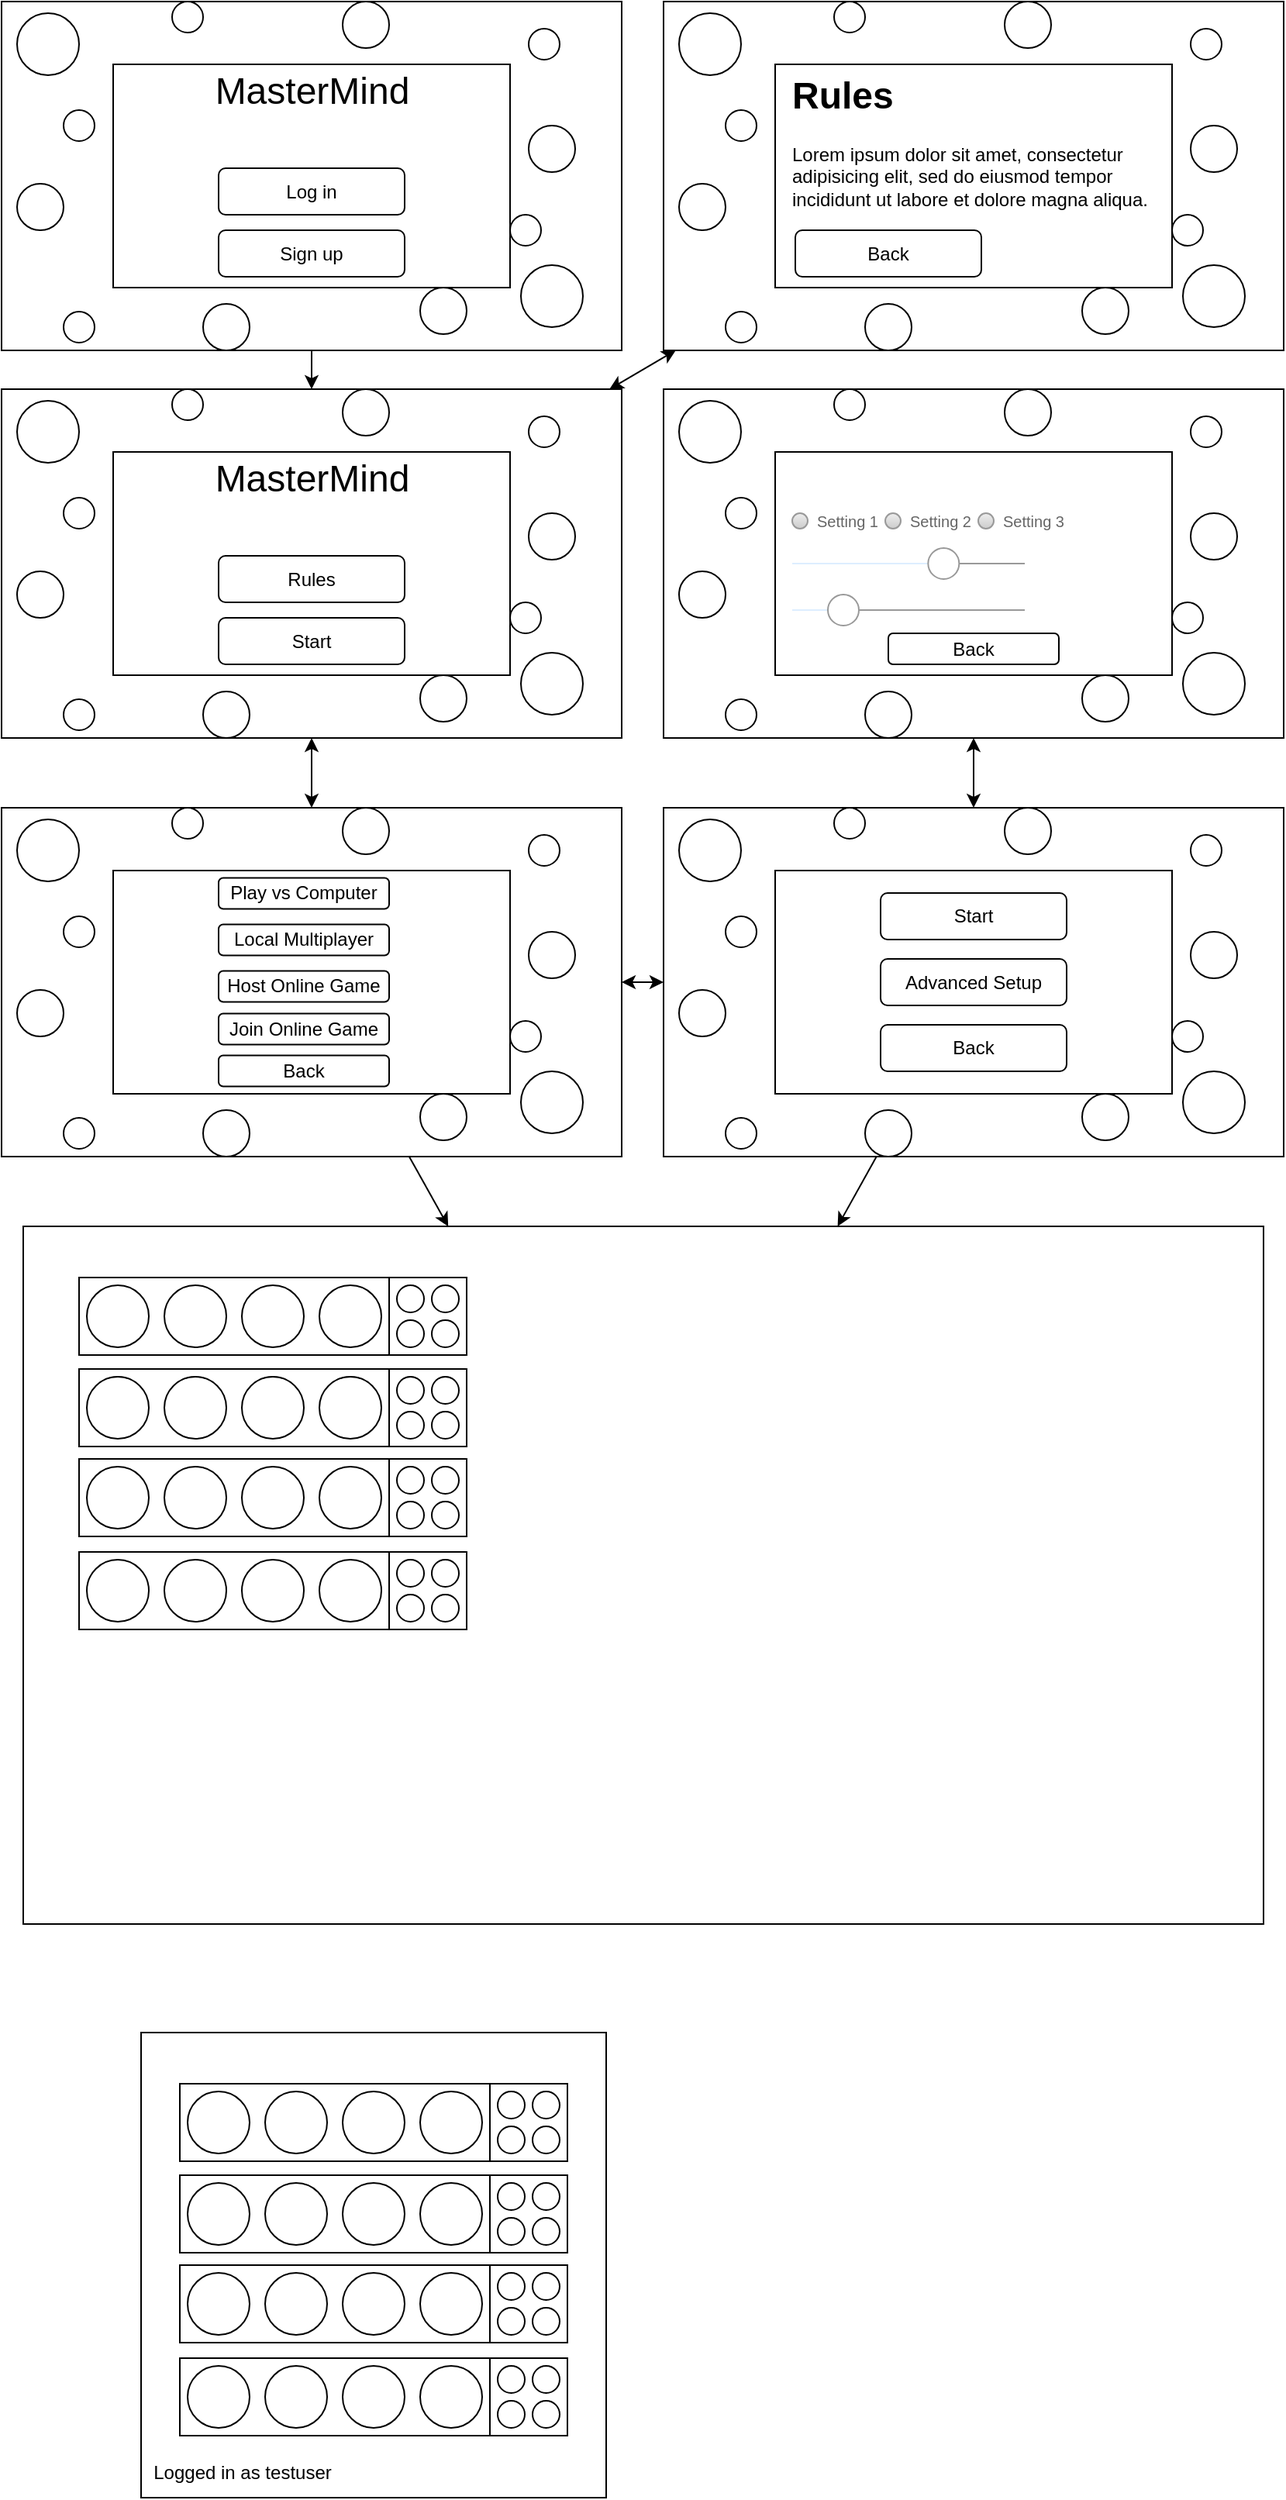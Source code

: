<mxfile version="20.4.0" type="github">
  <diagram id="fPMPyYshQ41mcHCS2NZN" name="Page-1">
    <mxGraphModel dx="1887" dy="1122" grid="1" gridSize="10" guides="1" tooltips="1" connect="1" arrows="1" fold="1" page="1" pageScale="1" pageWidth="827" pageHeight="1169" math="0" shadow="0">
      <root>
        <mxCell id="0" />
        <mxCell id="1" parent="0" />
        <mxCell id="gwZ9yu9MSjtOXnEEBH9e-1" value="" style="whiteSpace=wrap;html=1;aspect=fixed;" parent="1" vertex="1">
          <mxGeometry x="90" y="1310" width="300" height="300" as="geometry" />
        </mxCell>
        <mxCell id="gwZ9yu9MSjtOXnEEBH9e-3" value="&lt;font style=&quot;font-size: 12px;&quot;&gt;Logged in as testuser&lt;/font&gt;" style="text;html=1;align=center;verticalAlign=middle;resizable=0;points=[];autosize=1;strokeColor=none;fillColor=none;fontSize=24;" parent="1" vertex="1">
          <mxGeometry x="90" y="1570" width="130" height="40" as="geometry" />
        </mxCell>
        <mxCell id="gwZ9yu9MSjtOXnEEBH9e-23" value="" style="group" parent="1" vertex="1" connectable="0">
          <mxGeometry x="115" y="1520" width="250" height="50" as="geometry" />
        </mxCell>
        <mxCell id="gwZ9yu9MSjtOXnEEBH9e-21" value="" style="group" parent="gwZ9yu9MSjtOXnEEBH9e-23" vertex="1" connectable="0">
          <mxGeometry x="200" width="50" height="50" as="geometry" />
        </mxCell>
        <mxCell id="gwZ9yu9MSjtOXnEEBH9e-7" value="" style="rounded=0;whiteSpace=wrap;html=1;" parent="gwZ9yu9MSjtOXnEEBH9e-21" vertex="1">
          <mxGeometry width="50" height="50" as="geometry" />
        </mxCell>
        <mxCell id="gwZ9yu9MSjtOXnEEBH9e-16" value="" style="ellipse;whiteSpace=wrap;html=1;aspect=fixed;" parent="gwZ9yu9MSjtOXnEEBH9e-21" vertex="1">
          <mxGeometry x="5" y="5" width="17.5" height="17.5" as="geometry" />
        </mxCell>
        <mxCell id="gwZ9yu9MSjtOXnEEBH9e-18" value="" style="ellipse;whiteSpace=wrap;html=1;aspect=fixed;" parent="gwZ9yu9MSjtOXnEEBH9e-21" vertex="1">
          <mxGeometry x="27.5" y="5" width="17.5" height="17.5" as="geometry" />
        </mxCell>
        <mxCell id="gwZ9yu9MSjtOXnEEBH9e-19" value="" style="ellipse;whiteSpace=wrap;html=1;aspect=fixed;" parent="gwZ9yu9MSjtOXnEEBH9e-21" vertex="1">
          <mxGeometry x="5" y="27.5" width="17.5" height="17.5" as="geometry" />
        </mxCell>
        <mxCell id="gwZ9yu9MSjtOXnEEBH9e-20" value="" style="ellipse;whiteSpace=wrap;html=1;aspect=fixed;" parent="gwZ9yu9MSjtOXnEEBH9e-21" vertex="1">
          <mxGeometry x="27.5" y="27.5" width="17.5" height="17.5" as="geometry" />
        </mxCell>
        <mxCell id="gwZ9yu9MSjtOXnEEBH9e-22" value="" style="group" parent="gwZ9yu9MSjtOXnEEBH9e-23" vertex="1" connectable="0">
          <mxGeometry width="250" height="50" as="geometry" />
        </mxCell>
        <mxCell id="gwZ9yu9MSjtOXnEEBH9e-6" value="" style="rounded=0;whiteSpace=wrap;html=1;" parent="gwZ9yu9MSjtOXnEEBH9e-22" vertex="1">
          <mxGeometry width="200" height="50" as="geometry" />
        </mxCell>
        <mxCell id="gwZ9yu9MSjtOXnEEBH9e-11" value="" style="ellipse;whiteSpace=wrap;html=1;aspect=fixed;" parent="gwZ9yu9MSjtOXnEEBH9e-22" vertex="1">
          <mxGeometry x="5" y="5" width="40" height="40" as="geometry" />
        </mxCell>
        <mxCell id="gwZ9yu9MSjtOXnEEBH9e-12" value="" style="ellipse;whiteSpace=wrap;html=1;aspect=fixed;" parent="gwZ9yu9MSjtOXnEEBH9e-22" vertex="1">
          <mxGeometry x="55" y="5" width="40" height="40" as="geometry" />
        </mxCell>
        <mxCell id="gwZ9yu9MSjtOXnEEBH9e-13" value="" style="ellipse;whiteSpace=wrap;html=1;aspect=fixed;" parent="gwZ9yu9MSjtOXnEEBH9e-22" vertex="1">
          <mxGeometry x="105" y="5" width="40" height="40" as="geometry" />
        </mxCell>
        <mxCell id="gwZ9yu9MSjtOXnEEBH9e-14" value="" style="ellipse;whiteSpace=wrap;html=1;aspect=fixed;" parent="gwZ9yu9MSjtOXnEEBH9e-22" vertex="1">
          <mxGeometry x="155" y="5" width="40" height="40" as="geometry" />
        </mxCell>
        <mxCell id="gwZ9yu9MSjtOXnEEBH9e-24" value="" style="group" parent="gwZ9yu9MSjtOXnEEBH9e-22" vertex="1" connectable="0">
          <mxGeometry y="-60" width="250" height="50" as="geometry" />
        </mxCell>
        <mxCell id="gwZ9yu9MSjtOXnEEBH9e-25" value="" style="group" parent="gwZ9yu9MSjtOXnEEBH9e-24" vertex="1" connectable="0">
          <mxGeometry x="200" width="50" height="50" as="geometry" />
        </mxCell>
        <mxCell id="gwZ9yu9MSjtOXnEEBH9e-26" value="" style="rounded=0;whiteSpace=wrap;html=1;" parent="gwZ9yu9MSjtOXnEEBH9e-25" vertex="1">
          <mxGeometry width="50" height="50" as="geometry" />
        </mxCell>
        <mxCell id="gwZ9yu9MSjtOXnEEBH9e-27" value="" style="ellipse;whiteSpace=wrap;html=1;aspect=fixed;" parent="gwZ9yu9MSjtOXnEEBH9e-25" vertex="1">
          <mxGeometry x="5" y="5" width="17.5" height="17.5" as="geometry" />
        </mxCell>
        <mxCell id="gwZ9yu9MSjtOXnEEBH9e-28" value="" style="ellipse;whiteSpace=wrap;html=1;aspect=fixed;" parent="gwZ9yu9MSjtOXnEEBH9e-25" vertex="1">
          <mxGeometry x="27.5" y="5" width="17.5" height="17.5" as="geometry" />
        </mxCell>
        <mxCell id="gwZ9yu9MSjtOXnEEBH9e-29" value="" style="ellipse;whiteSpace=wrap;html=1;aspect=fixed;" parent="gwZ9yu9MSjtOXnEEBH9e-25" vertex="1">
          <mxGeometry x="5" y="27.5" width="17.5" height="17.5" as="geometry" />
        </mxCell>
        <mxCell id="gwZ9yu9MSjtOXnEEBH9e-30" value="" style="ellipse;whiteSpace=wrap;html=1;aspect=fixed;" parent="gwZ9yu9MSjtOXnEEBH9e-25" vertex="1">
          <mxGeometry x="27.5" y="27.5" width="17.5" height="17.5" as="geometry" />
        </mxCell>
        <mxCell id="gwZ9yu9MSjtOXnEEBH9e-31" value="" style="group" parent="gwZ9yu9MSjtOXnEEBH9e-24" vertex="1" connectable="0">
          <mxGeometry width="250" height="50" as="geometry" />
        </mxCell>
        <mxCell id="gwZ9yu9MSjtOXnEEBH9e-32" value="" style="rounded=0;whiteSpace=wrap;html=1;" parent="gwZ9yu9MSjtOXnEEBH9e-31" vertex="1">
          <mxGeometry width="200" height="50" as="geometry" />
        </mxCell>
        <mxCell id="gwZ9yu9MSjtOXnEEBH9e-33" value="" style="ellipse;whiteSpace=wrap;html=1;aspect=fixed;" parent="gwZ9yu9MSjtOXnEEBH9e-31" vertex="1">
          <mxGeometry x="5" y="5" width="40" height="40" as="geometry" />
        </mxCell>
        <mxCell id="gwZ9yu9MSjtOXnEEBH9e-34" value="" style="ellipse;whiteSpace=wrap;html=1;aspect=fixed;" parent="gwZ9yu9MSjtOXnEEBH9e-31" vertex="1">
          <mxGeometry x="55" y="5" width="40" height="40" as="geometry" />
        </mxCell>
        <mxCell id="gwZ9yu9MSjtOXnEEBH9e-35" value="" style="ellipse;whiteSpace=wrap;html=1;aspect=fixed;" parent="gwZ9yu9MSjtOXnEEBH9e-31" vertex="1">
          <mxGeometry x="105" y="5" width="40" height="40" as="geometry" />
        </mxCell>
        <mxCell id="gwZ9yu9MSjtOXnEEBH9e-36" value="" style="ellipse;whiteSpace=wrap;html=1;aspect=fixed;" parent="gwZ9yu9MSjtOXnEEBH9e-31" vertex="1">
          <mxGeometry x="155" y="5" width="40" height="40" as="geometry" />
        </mxCell>
        <mxCell id="gwZ9yu9MSjtOXnEEBH9e-37" value="" style="group" parent="gwZ9yu9MSjtOXnEEBH9e-31" vertex="1" connectable="0">
          <mxGeometry y="-58" width="250" height="50" as="geometry" />
        </mxCell>
        <mxCell id="gwZ9yu9MSjtOXnEEBH9e-38" value="" style="group" parent="gwZ9yu9MSjtOXnEEBH9e-37" vertex="1" connectable="0">
          <mxGeometry x="200" width="50" height="50" as="geometry" />
        </mxCell>
        <mxCell id="gwZ9yu9MSjtOXnEEBH9e-39" value="" style="rounded=0;whiteSpace=wrap;html=1;" parent="gwZ9yu9MSjtOXnEEBH9e-38" vertex="1">
          <mxGeometry width="50" height="50" as="geometry" />
        </mxCell>
        <mxCell id="gwZ9yu9MSjtOXnEEBH9e-40" value="" style="ellipse;whiteSpace=wrap;html=1;aspect=fixed;" parent="gwZ9yu9MSjtOXnEEBH9e-38" vertex="1">
          <mxGeometry x="5" y="5" width="17.5" height="17.5" as="geometry" />
        </mxCell>
        <mxCell id="gwZ9yu9MSjtOXnEEBH9e-41" value="" style="ellipse;whiteSpace=wrap;html=1;aspect=fixed;" parent="gwZ9yu9MSjtOXnEEBH9e-38" vertex="1">
          <mxGeometry x="27.5" y="5" width="17.5" height="17.5" as="geometry" />
        </mxCell>
        <mxCell id="gwZ9yu9MSjtOXnEEBH9e-42" value="" style="ellipse;whiteSpace=wrap;html=1;aspect=fixed;" parent="gwZ9yu9MSjtOXnEEBH9e-38" vertex="1">
          <mxGeometry x="5" y="27.5" width="17.5" height="17.5" as="geometry" />
        </mxCell>
        <mxCell id="gwZ9yu9MSjtOXnEEBH9e-43" value="" style="ellipse;whiteSpace=wrap;html=1;aspect=fixed;" parent="gwZ9yu9MSjtOXnEEBH9e-38" vertex="1">
          <mxGeometry x="27.5" y="27.5" width="17.5" height="17.5" as="geometry" />
        </mxCell>
        <mxCell id="gwZ9yu9MSjtOXnEEBH9e-44" value="" style="group" parent="gwZ9yu9MSjtOXnEEBH9e-37" vertex="1" connectable="0">
          <mxGeometry width="250" height="50" as="geometry" />
        </mxCell>
        <mxCell id="gwZ9yu9MSjtOXnEEBH9e-45" value="" style="rounded=0;whiteSpace=wrap;html=1;" parent="gwZ9yu9MSjtOXnEEBH9e-44" vertex="1">
          <mxGeometry width="200" height="50" as="geometry" />
        </mxCell>
        <mxCell id="gwZ9yu9MSjtOXnEEBH9e-46" value="" style="ellipse;whiteSpace=wrap;html=1;aspect=fixed;" parent="gwZ9yu9MSjtOXnEEBH9e-44" vertex="1">
          <mxGeometry x="5" y="5" width="40" height="40" as="geometry" />
        </mxCell>
        <mxCell id="gwZ9yu9MSjtOXnEEBH9e-47" value="" style="ellipse;whiteSpace=wrap;html=1;aspect=fixed;" parent="gwZ9yu9MSjtOXnEEBH9e-44" vertex="1">
          <mxGeometry x="55" y="5" width="40" height="40" as="geometry" />
        </mxCell>
        <mxCell id="gwZ9yu9MSjtOXnEEBH9e-48" value="" style="ellipse;whiteSpace=wrap;html=1;aspect=fixed;" parent="gwZ9yu9MSjtOXnEEBH9e-44" vertex="1">
          <mxGeometry x="105" y="5" width="40" height="40" as="geometry" />
        </mxCell>
        <mxCell id="gwZ9yu9MSjtOXnEEBH9e-49" value="" style="ellipse;whiteSpace=wrap;html=1;aspect=fixed;" parent="gwZ9yu9MSjtOXnEEBH9e-44" vertex="1">
          <mxGeometry x="155" y="5" width="40" height="40" as="geometry" />
        </mxCell>
        <mxCell id="gwZ9yu9MSjtOXnEEBH9e-50" value="" style="group" parent="gwZ9yu9MSjtOXnEEBH9e-44" vertex="1" connectable="0">
          <mxGeometry y="-59" width="250" height="50" as="geometry" />
        </mxCell>
        <mxCell id="gwZ9yu9MSjtOXnEEBH9e-51" value="" style="group" parent="gwZ9yu9MSjtOXnEEBH9e-50" vertex="1" connectable="0">
          <mxGeometry x="200" width="50" height="50" as="geometry" />
        </mxCell>
        <mxCell id="gwZ9yu9MSjtOXnEEBH9e-52" value="" style="rounded=0;whiteSpace=wrap;html=1;" parent="gwZ9yu9MSjtOXnEEBH9e-51" vertex="1">
          <mxGeometry width="50" height="50" as="geometry" />
        </mxCell>
        <mxCell id="gwZ9yu9MSjtOXnEEBH9e-53" value="" style="ellipse;whiteSpace=wrap;html=1;aspect=fixed;" parent="gwZ9yu9MSjtOXnEEBH9e-51" vertex="1">
          <mxGeometry x="5" y="5" width="17.5" height="17.5" as="geometry" />
        </mxCell>
        <mxCell id="gwZ9yu9MSjtOXnEEBH9e-54" value="" style="ellipse;whiteSpace=wrap;html=1;aspect=fixed;" parent="gwZ9yu9MSjtOXnEEBH9e-51" vertex="1">
          <mxGeometry x="27.5" y="5" width="17.5" height="17.5" as="geometry" />
        </mxCell>
        <mxCell id="gwZ9yu9MSjtOXnEEBH9e-55" value="" style="ellipse;whiteSpace=wrap;html=1;aspect=fixed;" parent="gwZ9yu9MSjtOXnEEBH9e-51" vertex="1">
          <mxGeometry x="5" y="27.5" width="17.5" height="17.5" as="geometry" />
        </mxCell>
        <mxCell id="gwZ9yu9MSjtOXnEEBH9e-56" value="" style="ellipse;whiteSpace=wrap;html=1;aspect=fixed;" parent="gwZ9yu9MSjtOXnEEBH9e-51" vertex="1">
          <mxGeometry x="27.5" y="27.5" width="17.5" height="17.5" as="geometry" />
        </mxCell>
        <mxCell id="gwZ9yu9MSjtOXnEEBH9e-57" value="" style="group" parent="gwZ9yu9MSjtOXnEEBH9e-50" vertex="1" connectable="0">
          <mxGeometry width="200" height="50" as="geometry" />
        </mxCell>
        <mxCell id="gwZ9yu9MSjtOXnEEBH9e-58" value="" style="rounded=0;whiteSpace=wrap;html=1;" parent="gwZ9yu9MSjtOXnEEBH9e-57" vertex="1">
          <mxGeometry width="200" height="50" as="geometry" />
        </mxCell>
        <mxCell id="gwZ9yu9MSjtOXnEEBH9e-59" value="" style="ellipse;whiteSpace=wrap;html=1;aspect=fixed;" parent="gwZ9yu9MSjtOXnEEBH9e-57" vertex="1">
          <mxGeometry x="5" y="5" width="40" height="40" as="geometry" />
        </mxCell>
        <mxCell id="gwZ9yu9MSjtOXnEEBH9e-60" value="" style="ellipse;whiteSpace=wrap;html=1;aspect=fixed;" parent="gwZ9yu9MSjtOXnEEBH9e-57" vertex="1">
          <mxGeometry x="55" y="5" width="40" height="40" as="geometry" />
        </mxCell>
        <mxCell id="gwZ9yu9MSjtOXnEEBH9e-61" value="" style="ellipse;whiteSpace=wrap;html=1;aspect=fixed;" parent="gwZ9yu9MSjtOXnEEBH9e-57" vertex="1">
          <mxGeometry x="105" y="5" width="40" height="40" as="geometry" />
        </mxCell>
        <mxCell id="gwZ9yu9MSjtOXnEEBH9e-62" value="" style="ellipse;whiteSpace=wrap;html=1;aspect=fixed;" parent="gwZ9yu9MSjtOXnEEBH9e-57" vertex="1">
          <mxGeometry x="155" y="5" width="40" height="40" as="geometry" />
        </mxCell>
        <mxCell id="c6tONa4OQSoYcZHLHS9h-14" value="" style="group" vertex="1" connectable="0" parent="1">
          <mxGeometry width="400" height="225" as="geometry" />
        </mxCell>
        <mxCell id="L5rqq4pgs3yzmCQWjZke-1" value="" style="whiteSpace=wrap;html=1;aspect=fixed;" parent="c6tONa4OQSoYcZHLHS9h-14" vertex="1">
          <mxGeometry width="400" height="225" as="geometry" />
        </mxCell>
        <mxCell id="c6tONa4OQSoYcZHLHS9h-6" value="" style="ellipse;whiteSpace=wrap;html=1;" vertex="1" parent="c6tONa4OQSoYcZHLHS9h-14">
          <mxGeometry x="335" y="170" width="40" height="40" as="geometry" />
        </mxCell>
        <mxCell id="c6tONa4OQSoYcZHLHS9h-2" value="" style="ellipse;whiteSpace=wrap;html=1;" vertex="1" parent="c6tONa4OQSoYcZHLHS9h-14">
          <mxGeometry x="40" y="200" width="20" height="20" as="geometry" />
        </mxCell>
        <mxCell id="c6tONa4OQSoYcZHLHS9h-3" value="" style="ellipse;whiteSpace=wrap;html=1;" vertex="1" parent="c6tONa4OQSoYcZHLHS9h-14">
          <mxGeometry x="10" y="7.5" width="40" height="40" as="geometry" />
        </mxCell>
        <mxCell id="c6tONa4OQSoYcZHLHS9h-4" value="" style="ellipse;whiteSpace=wrap;html=1;" vertex="1" parent="c6tONa4OQSoYcZHLHS9h-14">
          <mxGeometry x="340" y="80" width="30" height="30" as="geometry" />
        </mxCell>
        <mxCell id="c6tONa4OQSoYcZHLHS9h-5" value="" style="ellipse;whiteSpace=wrap;html=1;" vertex="1" parent="c6tONa4OQSoYcZHLHS9h-14">
          <mxGeometry x="340" y="17.5" width="20" height="20" as="geometry" />
        </mxCell>
        <mxCell id="c6tONa4OQSoYcZHLHS9h-7" value="" style="ellipse;whiteSpace=wrap;html=1;" vertex="1" parent="c6tONa4OQSoYcZHLHS9h-14">
          <mxGeometry x="328" y="137.5" width="20" height="20" as="geometry" />
        </mxCell>
        <mxCell id="c6tONa4OQSoYcZHLHS9h-8" value="" style="ellipse;whiteSpace=wrap;html=1;" vertex="1" parent="c6tONa4OQSoYcZHLHS9h-14">
          <mxGeometry x="130" y="195" width="30" height="30" as="geometry" />
        </mxCell>
        <mxCell id="c6tONa4OQSoYcZHLHS9h-9" value="" style="ellipse;whiteSpace=wrap;html=1;" vertex="1" parent="c6tONa4OQSoYcZHLHS9h-14">
          <mxGeometry x="270" y="184.5" width="30" height="30" as="geometry" />
        </mxCell>
        <mxCell id="c6tONa4OQSoYcZHLHS9h-10" value="" style="ellipse;whiteSpace=wrap;html=1;" vertex="1" parent="c6tONa4OQSoYcZHLHS9h-14">
          <mxGeometry x="110" width="20" height="20" as="geometry" />
        </mxCell>
        <mxCell id="c6tONa4OQSoYcZHLHS9h-11" value="" style="ellipse;whiteSpace=wrap;html=1;" vertex="1" parent="c6tONa4OQSoYcZHLHS9h-14">
          <mxGeometry x="220" width="30" height="30" as="geometry" />
        </mxCell>
        <mxCell id="c6tONa4OQSoYcZHLHS9h-12" value="" style="ellipse;whiteSpace=wrap;html=1;" vertex="1" parent="c6tONa4OQSoYcZHLHS9h-14">
          <mxGeometry x="10" y="117.5" width="30" height="30" as="geometry" />
        </mxCell>
        <mxCell id="c6tONa4OQSoYcZHLHS9h-13" value="" style="ellipse;whiteSpace=wrap;html=1;" vertex="1" parent="c6tONa4OQSoYcZHLHS9h-14">
          <mxGeometry x="40" y="70" width="20" height="20" as="geometry" />
        </mxCell>
        <mxCell id="c6tONa4OQSoYcZHLHS9h-1" value="" style="whiteSpace=wrap;html=1;aspect=fixed;" vertex="1" parent="c6tONa4OQSoYcZHLHS9h-14">
          <mxGeometry x="72" y="40.5" width="256" height="144" as="geometry" />
        </mxCell>
        <mxCell id="L5rqq4pgs3yzmCQWjZke-4" value="Sign up" style="rounded=1;whiteSpace=wrap;html=1;" parent="c6tONa4OQSoYcZHLHS9h-14" vertex="1">
          <mxGeometry x="140" y="147.5" width="120" height="30" as="geometry" />
        </mxCell>
        <mxCell id="L5rqq4pgs3yzmCQWjZke-5" value="Log in" style="rounded=1;whiteSpace=wrap;html=1;" parent="c6tONa4OQSoYcZHLHS9h-14" vertex="1">
          <mxGeometry x="140" y="107.5" width="120" height="30" as="geometry" />
        </mxCell>
        <mxCell id="L5rqq4pgs3yzmCQWjZke-6" value="&lt;font style=&quot;font-size: 24px;&quot;&gt;MasterMind&lt;/font&gt;" style="text;html=1;align=center;verticalAlign=middle;resizable=0;points=[];autosize=1;strokeColor=none;fillColor=none;" parent="c6tONa4OQSoYcZHLHS9h-14" vertex="1">
          <mxGeometry x="130" y="47.5" width="140" height="20" as="geometry" />
        </mxCell>
        <mxCell id="c6tONa4OQSoYcZHLHS9h-16" value="" style="group" vertex="1" connectable="0" parent="1">
          <mxGeometry y="250" width="400" height="225" as="geometry" />
        </mxCell>
        <mxCell id="c6tONa4OQSoYcZHLHS9h-17" value="" style="whiteSpace=wrap;html=1;aspect=fixed;" vertex="1" parent="c6tONa4OQSoYcZHLHS9h-16">
          <mxGeometry width="400" height="225" as="geometry" />
        </mxCell>
        <mxCell id="c6tONa4OQSoYcZHLHS9h-18" value="" style="ellipse;whiteSpace=wrap;html=1;" vertex="1" parent="c6tONa4OQSoYcZHLHS9h-16">
          <mxGeometry x="335" y="170" width="40" height="40" as="geometry" />
        </mxCell>
        <mxCell id="c6tONa4OQSoYcZHLHS9h-19" value="" style="ellipse;whiteSpace=wrap;html=1;" vertex="1" parent="c6tONa4OQSoYcZHLHS9h-16">
          <mxGeometry x="40" y="200" width="20" height="20" as="geometry" />
        </mxCell>
        <mxCell id="c6tONa4OQSoYcZHLHS9h-20" value="" style="ellipse;whiteSpace=wrap;html=1;" vertex="1" parent="c6tONa4OQSoYcZHLHS9h-16">
          <mxGeometry x="10" y="7.5" width="40" height="40" as="geometry" />
        </mxCell>
        <mxCell id="c6tONa4OQSoYcZHLHS9h-21" value="" style="ellipse;whiteSpace=wrap;html=1;" vertex="1" parent="c6tONa4OQSoYcZHLHS9h-16">
          <mxGeometry x="340" y="80" width="30" height="30" as="geometry" />
        </mxCell>
        <mxCell id="c6tONa4OQSoYcZHLHS9h-22" value="" style="ellipse;whiteSpace=wrap;html=1;" vertex="1" parent="c6tONa4OQSoYcZHLHS9h-16">
          <mxGeometry x="340" y="17.5" width="20" height="20" as="geometry" />
        </mxCell>
        <mxCell id="c6tONa4OQSoYcZHLHS9h-23" value="" style="ellipse;whiteSpace=wrap;html=1;" vertex="1" parent="c6tONa4OQSoYcZHLHS9h-16">
          <mxGeometry x="328" y="137.5" width="20" height="20" as="geometry" />
        </mxCell>
        <mxCell id="c6tONa4OQSoYcZHLHS9h-24" value="" style="ellipse;whiteSpace=wrap;html=1;" vertex="1" parent="c6tONa4OQSoYcZHLHS9h-16">
          <mxGeometry x="130" y="195" width="30" height="30" as="geometry" />
        </mxCell>
        <mxCell id="c6tONa4OQSoYcZHLHS9h-25" value="" style="ellipse;whiteSpace=wrap;html=1;" vertex="1" parent="c6tONa4OQSoYcZHLHS9h-16">
          <mxGeometry x="270" y="184.5" width="30" height="30" as="geometry" />
        </mxCell>
        <mxCell id="c6tONa4OQSoYcZHLHS9h-26" value="" style="ellipse;whiteSpace=wrap;html=1;" vertex="1" parent="c6tONa4OQSoYcZHLHS9h-16">
          <mxGeometry x="110" width="20" height="20" as="geometry" />
        </mxCell>
        <mxCell id="c6tONa4OQSoYcZHLHS9h-27" value="" style="ellipse;whiteSpace=wrap;html=1;" vertex="1" parent="c6tONa4OQSoYcZHLHS9h-16">
          <mxGeometry x="220" width="30" height="30" as="geometry" />
        </mxCell>
        <mxCell id="c6tONa4OQSoYcZHLHS9h-28" value="" style="ellipse;whiteSpace=wrap;html=1;" vertex="1" parent="c6tONa4OQSoYcZHLHS9h-16">
          <mxGeometry x="10" y="117.5" width="30" height="30" as="geometry" />
        </mxCell>
        <mxCell id="c6tONa4OQSoYcZHLHS9h-29" value="" style="ellipse;whiteSpace=wrap;html=1;" vertex="1" parent="c6tONa4OQSoYcZHLHS9h-16">
          <mxGeometry x="40" y="70" width="20" height="20" as="geometry" />
        </mxCell>
        <mxCell id="c6tONa4OQSoYcZHLHS9h-30" value="" style="whiteSpace=wrap;html=1;aspect=fixed;" vertex="1" parent="c6tONa4OQSoYcZHLHS9h-16">
          <mxGeometry x="72" y="40.5" width="256" height="144" as="geometry" />
        </mxCell>
        <mxCell id="c6tONa4OQSoYcZHLHS9h-31" value="Start" style="rounded=1;whiteSpace=wrap;html=1;" vertex="1" parent="c6tONa4OQSoYcZHLHS9h-16">
          <mxGeometry x="140" y="147.5" width="120" height="30" as="geometry" />
        </mxCell>
        <mxCell id="c6tONa4OQSoYcZHLHS9h-32" value="Rules" style="rounded=1;whiteSpace=wrap;html=1;" vertex="1" parent="c6tONa4OQSoYcZHLHS9h-16">
          <mxGeometry x="140" y="107.5" width="120" height="30" as="geometry" />
        </mxCell>
        <mxCell id="c6tONa4OQSoYcZHLHS9h-33" value="&lt;font style=&quot;font-size: 24px;&quot;&gt;MasterMind&lt;/font&gt;" style="text;html=1;align=center;verticalAlign=middle;resizable=0;points=[];autosize=1;strokeColor=none;fillColor=none;" vertex="1" parent="c6tONa4OQSoYcZHLHS9h-16">
          <mxGeometry x="130" y="47.5" width="140" height="20" as="geometry" />
        </mxCell>
        <mxCell id="c6tONa4OQSoYcZHLHS9h-34" value="" style="group" vertex="1" connectable="0" parent="1">
          <mxGeometry x="427" width="400" height="225" as="geometry" />
        </mxCell>
        <mxCell id="c6tONa4OQSoYcZHLHS9h-35" value="" style="whiteSpace=wrap;html=1;aspect=fixed;" vertex="1" parent="c6tONa4OQSoYcZHLHS9h-34">
          <mxGeometry width="400" height="225" as="geometry" />
        </mxCell>
        <mxCell id="c6tONa4OQSoYcZHLHS9h-36" value="" style="ellipse;whiteSpace=wrap;html=1;" vertex="1" parent="c6tONa4OQSoYcZHLHS9h-34">
          <mxGeometry x="335" y="170" width="40" height="40" as="geometry" />
        </mxCell>
        <mxCell id="c6tONa4OQSoYcZHLHS9h-37" value="" style="ellipse;whiteSpace=wrap;html=1;" vertex="1" parent="c6tONa4OQSoYcZHLHS9h-34">
          <mxGeometry x="40" y="200" width="20" height="20" as="geometry" />
        </mxCell>
        <mxCell id="c6tONa4OQSoYcZHLHS9h-38" value="" style="ellipse;whiteSpace=wrap;html=1;" vertex="1" parent="c6tONa4OQSoYcZHLHS9h-34">
          <mxGeometry x="10" y="7.5" width="40" height="40" as="geometry" />
        </mxCell>
        <mxCell id="c6tONa4OQSoYcZHLHS9h-39" value="" style="ellipse;whiteSpace=wrap;html=1;" vertex="1" parent="c6tONa4OQSoYcZHLHS9h-34">
          <mxGeometry x="340" y="80" width="30" height="30" as="geometry" />
        </mxCell>
        <mxCell id="c6tONa4OQSoYcZHLHS9h-40" value="" style="ellipse;whiteSpace=wrap;html=1;" vertex="1" parent="c6tONa4OQSoYcZHLHS9h-34">
          <mxGeometry x="340" y="17.5" width="20" height="20" as="geometry" />
        </mxCell>
        <mxCell id="c6tONa4OQSoYcZHLHS9h-41" value="" style="ellipse;whiteSpace=wrap;html=1;" vertex="1" parent="c6tONa4OQSoYcZHLHS9h-34">
          <mxGeometry x="328" y="137.5" width="20" height="20" as="geometry" />
        </mxCell>
        <mxCell id="c6tONa4OQSoYcZHLHS9h-42" value="" style="ellipse;whiteSpace=wrap;html=1;" vertex="1" parent="c6tONa4OQSoYcZHLHS9h-34">
          <mxGeometry x="130" y="195" width="30" height="30" as="geometry" />
        </mxCell>
        <mxCell id="c6tONa4OQSoYcZHLHS9h-43" value="" style="ellipse;whiteSpace=wrap;html=1;" vertex="1" parent="c6tONa4OQSoYcZHLHS9h-34">
          <mxGeometry x="270" y="184.5" width="30" height="30" as="geometry" />
        </mxCell>
        <mxCell id="c6tONa4OQSoYcZHLHS9h-44" value="" style="ellipse;whiteSpace=wrap;html=1;" vertex="1" parent="c6tONa4OQSoYcZHLHS9h-34">
          <mxGeometry x="110" width="20" height="20" as="geometry" />
        </mxCell>
        <mxCell id="c6tONa4OQSoYcZHLHS9h-45" value="" style="ellipse;whiteSpace=wrap;html=1;" vertex="1" parent="c6tONa4OQSoYcZHLHS9h-34">
          <mxGeometry x="220" width="30" height="30" as="geometry" />
        </mxCell>
        <mxCell id="c6tONa4OQSoYcZHLHS9h-46" value="" style="ellipse;whiteSpace=wrap;html=1;" vertex="1" parent="c6tONa4OQSoYcZHLHS9h-34">
          <mxGeometry x="10" y="117.5" width="30" height="30" as="geometry" />
        </mxCell>
        <mxCell id="c6tONa4OQSoYcZHLHS9h-47" value="" style="ellipse;whiteSpace=wrap;html=1;" vertex="1" parent="c6tONa4OQSoYcZHLHS9h-34">
          <mxGeometry x="40" y="70" width="20" height="20" as="geometry" />
        </mxCell>
        <mxCell id="c6tONa4OQSoYcZHLHS9h-48" value="" style="whiteSpace=wrap;html=1;aspect=fixed;" vertex="1" parent="c6tONa4OQSoYcZHLHS9h-34">
          <mxGeometry x="72" y="40.5" width="256" height="144" as="geometry" />
        </mxCell>
        <mxCell id="c6tONa4OQSoYcZHLHS9h-53" value="Back" style="rounded=1;whiteSpace=wrap;html=1;" vertex="1" parent="c6tONa4OQSoYcZHLHS9h-34">
          <mxGeometry x="85" y="147.5" width="120" height="30" as="geometry" />
        </mxCell>
        <mxCell id="c6tONa4OQSoYcZHLHS9h-52" value="&lt;h1&gt;Rules&lt;/h1&gt;&lt;p&gt;Lorem ipsum dolor sit amet, consectetur adipisicing elit, sed do eiusmod tempor incididunt ut labore et dolore magna aliqua.&lt;/p&gt;" style="text;html=1;strokeColor=none;fillColor=none;spacing=5;spacingTop=-20;whiteSpace=wrap;overflow=hidden;rounded=0;" vertex="1" parent="c6tONa4OQSoYcZHLHS9h-34">
          <mxGeometry x="77.5" y="40.5" width="245" height="105" as="geometry" />
        </mxCell>
        <mxCell id="c6tONa4OQSoYcZHLHS9h-54" value="" style="group" vertex="1" connectable="0" parent="1">
          <mxGeometry y="520" width="400" height="225" as="geometry" />
        </mxCell>
        <mxCell id="c6tONa4OQSoYcZHLHS9h-55" value="" style="whiteSpace=wrap;html=1;aspect=fixed;" vertex="1" parent="c6tONa4OQSoYcZHLHS9h-54">
          <mxGeometry width="400" height="225" as="geometry" />
        </mxCell>
        <mxCell id="c6tONa4OQSoYcZHLHS9h-56" value="" style="ellipse;whiteSpace=wrap;html=1;" vertex="1" parent="c6tONa4OQSoYcZHLHS9h-54">
          <mxGeometry x="335" y="170" width="40" height="40" as="geometry" />
        </mxCell>
        <mxCell id="c6tONa4OQSoYcZHLHS9h-57" value="" style="ellipse;whiteSpace=wrap;html=1;" vertex="1" parent="c6tONa4OQSoYcZHLHS9h-54">
          <mxGeometry x="40" y="200" width="20" height="20" as="geometry" />
        </mxCell>
        <mxCell id="c6tONa4OQSoYcZHLHS9h-58" value="" style="ellipse;whiteSpace=wrap;html=1;" vertex="1" parent="c6tONa4OQSoYcZHLHS9h-54">
          <mxGeometry x="10" y="7.5" width="40" height="40" as="geometry" />
        </mxCell>
        <mxCell id="c6tONa4OQSoYcZHLHS9h-59" value="" style="ellipse;whiteSpace=wrap;html=1;" vertex="1" parent="c6tONa4OQSoYcZHLHS9h-54">
          <mxGeometry x="340" y="80" width="30" height="30" as="geometry" />
        </mxCell>
        <mxCell id="c6tONa4OQSoYcZHLHS9h-60" value="" style="ellipse;whiteSpace=wrap;html=1;" vertex="1" parent="c6tONa4OQSoYcZHLHS9h-54">
          <mxGeometry x="340" y="17.5" width="20" height="20" as="geometry" />
        </mxCell>
        <mxCell id="c6tONa4OQSoYcZHLHS9h-61" value="" style="ellipse;whiteSpace=wrap;html=1;" vertex="1" parent="c6tONa4OQSoYcZHLHS9h-54">
          <mxGeometry x="328" y="137.5" width="20" height="20" as="geometry" />
        </mxCell>
        <mxCell id="c6tONa4OQSoYcZHLHS9h-62" value="" style="ellipse;whiteSpace=wrap;html=1;" vertex="1" parent="c6tONa4OQSoYcZHLHS9h-54">
          <mxGeometry x="130" y="195" width="30" height="30" as="geometry" />
        </mxCell>
        <mxCell id="c6tONa4OQSoYcZHLHS9h-63" value="" style="ellipse;whiteSpace=wrap;html=1;" vertex="1" parent="c6tONa4OQSoYcZHLHS9h-54">
          <mxGeometry x="270" y="184.5" width="30" height="30" as="geometry" />
        </mxCell>
        <mxCell id="c6tONa4OQSoYcZHLHS9h-64" value="" style="ellipse;whiteSpace=wrap;html=1;" vertex="1" parent="c6tONa4OQSoYcZHLHS9h-54">
          <mxGeometry x="110" width="20" height="20" as="geometry" />
        </mxCell>
        <mxCell id="c6tONa4OQSoYcZHLHS9h-65" value="" style="ellipse;whiteSpace=wrap;html=1;" vertex="1" parent="c6tONa4OQSoYcZHLHS9h-54">
          <mxGeometry x="220" width="30" height="30" as="geometry" />
        </mxCell>
        <mxCell id="c6tONa4OQSoYcZHLHS9h-66" value="" style="ellipse;whiteSpace=wrap;html=1;" vertex="1" parent="c6tONa4OQSoYcZHLHS9h-54">
          <mxGeometry x="10" y="117.5" width="30" height="30" as="geometry" />
        </mxCell>
        <mxCell id="c6tONa4OQSoYcZHLHS9h-67" value="" style="ellipse;whiteSpace=wrap;html=1;" vertex="1" parent="c6tONa4OQSoYcZHLHS9h-54">
          <mxGeometry x="40" y="70" width="20" height="20" as="geometry" />
        </mxCell>
        <mxCell id="c6tONa4OQSoYcZHLHS9h-68" value="" style="whiteSpace=wrap;html=1;aspect=fixed;" vertex="1" parent="c6tONa4OQSoYcZHLHS9h-54">
          <mxGeometry x="72" y="40.5" width="256" height="144" as="geometry" />
        </mxCell>
        <mxCell id="c6tONa4OQSoYcZHLHS9h-72" value="Play vs Computer" style="rounded=1;whiteSpace=wrap;html=1;" vertex="1" parent="c6tONa4OQSoYcZHLHS9h-54">
          <mxGeometry x="140" y="45.25" width="110" height="20" as="geometry" />
        </mxCell>
        <mxCell id="c6tONa4OQSoYcZHLHS9h-73" value="Local Multiplayer" style="rounded=1;whiteSpace=wrap;html=1;" vertex="1" parent="c6tONa4OQSoYcZHLHS9h-54">
          <mxGeometry x="140" y="75.25" width="110" height="20" as="geometry" />
        </mxCell>
        <mxCell id="c6tONa4OQSoYcZHLHS9h-74" value="Host Online Game" style="rounded=1;whiteSpace=wrap;html=1;" vertex="1" parent="c6tONa4OQSoYcZHLHS9h-54">
          <mxGeometry x="140" y="105.25" width="110" height="20" as="geometry" />
        </mxCell>
        <mxCell id="c6tONa4OQSoYcZHLHS9h-75" value="Join Online Game" style="rounded=1;whiteSpace=wrap;html=1;" vertex="1" parent="c6tONa4OQSoYcZHLHS9h-54">
          <mxGeometry x="140" y="132.75" width="110" height="20" as="geometry" />
        </mxCell>
        <mxCell id="c6tONa4OQSoYcZHLHS9h-95" value="Back" style="rounded=1;whiteSpace=wrap;html=1;" vertex="1" parent="c6tONa4OQSoYcZHLHS9h-54">
          <mxGeometry x="140" y="159.75" width="110" height="20" as="geometry" />
        </mxCell>
        <mxCell id="c6tONa4OQSoYcZHLHS9h-76" value="" style="group" vertex="1" connectable="0" parent="1">
          <mxGeometry x="427" y="520" width="400" height="225" as="geometry" />
        </mxCell>
        <mxCell id="c6tONa4OQSoYcZHLHS9h-77" value="" style="whiteSpace=wrap;html=1;aspect=fixed;" vertex="1" parent="c6tONa4OQSoYcZHLHS9h-76">
          <mxGeometry width="400" height="225" as="geometry" />
        </mxCell>
        <mxCell id="c6tONa4OQSoYcZHLHS9h-78" value="" style="ellipse;whiteSpace=wrap;html=1;" vertex="1" parent="c6tONa4OQSoYcZHLHS9h-76">
          <mxGeometry x="335" y="170" width="40" height="40" as="geometry" />
        </mxCell>
        <mxCell id="c6tONa4OQSoYcZHLHS9h-79" value="" style="ellipse;whiteSpace=wrap;html=1;" vertex="1" parent="c6tONa4OQSoYcZHLHS9h-76">
          <mxGeometry x="40" y="200" width="20" height="20" as="geometry" />
        </mxCell>
        <mxCell id="c6tONa4OQSoYcZHLHS9h-80" value="" style="ellipse;whiteSpace=wrap;html=1;" vertex="1" parent="c6tONa4OQSoYcZHLHS9h-76">
          <mxGeometry x="10" y="7.5" width="40" height="40" as="geometry" />
        </mxCell>
        <mxCell id="c6tONa4OQSoYcZHLHS9h-81" value="" style="ellipse;whiteSpace=wrap;html=1;" vertex="1" parent="c6tONa4OQSoYcZHLHS9h-76">
          <mxGeometry x="340" y="80" width="30" height="30" as="geometry" />
        </mxCell>
        <mxCell id="c6tONa4OQSoYcZHLHS9h-82" value="" style="ellipse;whiteSpace=wrap;html=1;" vertex="1" parent="c6tONa4OQSoYcZHLHS9h-76">
          <mxGeometry x="340" y="17.5" width="20" height="20" as="geometry" />
        </mxCell>
        <mxCell id="c6tONa4OQSoYcZHLHS9h-83" value="" style="ellipse;whiteSpace=wrap;html=1;" vertex="1" parent="c6tONa4OQSoYcZHLHS9h-76">
          <mxGeometry x="328" y="137.5" width="20" height="20" as="geometry" />
        </mxCell>
        <mxCell id="c6tONa4OQSoYcZHLHS9h-84" value="" style="ellipse;whiteSpace=wrap;html=1;" vertex="1" parent="c6tONa4OQSoYcZHLHS9h-76">
          <mxGeometry x="130" y="195" width="30" height="30" as="geometry" />
        </mxCell>
        <mxCell id="c6tONa4OQSoYcZHLHS9h-85" value="" style="ellipse;whiteSpace=wrap;html=1;" vertex="1" parent="c6tONa4OQSoYcZHLHS9h-76">
          <mxGeometry x="270" y="184.5" width="30" height="30" as="geometry" />
        </mxCell>
        <mxCell id="c6tONa4OQSoYcZHLHS9h-86" value="" style="ellipse;whiteSpace=wrap;html=1;" vertex="1" parent="c6tONa4OQSoYcZHLHS9h-76">
          <mxGeometry x="110" width="20" height="20" as="geometry" />
        </mxCell>
        <mxCell id="c6tONa4OQSoYcZHLHS9h-87" value="" style="ellipse;whiteSpace=wrap;html=1;" vertex="1" parent="c6tONa4OQSoYcZHLHS9h-76">
          <mxGeometry x="220" width="30" height="30" as="geometry" />
        </mxCell>
        <mxCell id="c6tONa4OQSoYcZHLHS9h-88" value="" style="ellipse;whiteSpace=wrap;html=1;" vertex="1" parent="c6tONa4OQSoYcZHLHS9h-76">
          <mxGeometry x="10" y="117.5" width="30" height="30" as="geometry" />
        </mxCell>
        <mxCell id="c6tONa4OQSoYcZHLHS9h-89" value="" style="ellipse;whiteSpace=wrap;html=1;" vertex="1" parent="c6tONa4OQSoYcZHLHS9h-76">
          <mxGeometry x="40" y="70" width="20" height="20" as="geometry" />
        </mxCell>
        <mxCell id="c6tONa4OQSoYcZHLHS9h-90" value="" style="whiteSpace=wrap;html=1;aspect=fixed;" vertex="1" parent="c6tONa4OQSoYcZHLHS9h-76">
          <mxGeometry x="72" y="40.5" width="256" height="144" as="geometry" />
        </mxCell>
        <mxCell id="c6tONa4OQSoYcZHLHS9h-96" value="Start" style="rounded=1;whiteSpace=wrap;html=1;" vertex="1" parent="c6tONa4OQSoYcZHLHS9h-76">
          <mxGeometry x="140" y="55" width="120" height="30" as="geometry" />
        </mxCell>
        <mxCell id="c6tONa4OQSoYcZHLHS9h-97" value="Advanced Setup" style="rounded=1;whiteSpace=wrap;html=1;" vertex="1" parent="c6tONa4OQSoYcZHLHS9h-76">
          <mxGeometry x="140" y="97.5" width="120" height="30" as="geometry" />
        </mxCell>
        <mxCell id="c6tONa4OQSoYcZHLHS9h-98" value="Back" style="rounded=1;whiteSpace=wrap;html=1;" vertex="1" parent="c6tONa4OQSoYcZHLHS9h-76">
          <mxGeometry x="140" y="140" width="120" height="30" as="geometry" />
        </mxCell>
        <mxCell id="c6tONa4OQSoYcZHLHS9h-99" value="" style="group" vertex="1" connectable="0" parent="1">
          <mxGeometry x="427" y="250" width="400" height="225" as="geometry" />
        </mxCell>
        <mxCell id="c6tONa4OQSoYcZHLHS9h-100" value="" style="whiteSpace=wrap;html=1;aspect=fixed;" vertex="1" parent="c6tONa4OQSoYcZHLHS9h-99">
          <mxGeometry width="400" height="225" as="geometry" />
        </mxCell>
        <mxCell id="c6tONa4OQSoYcZHLHS9h-101" value="" style="ellipse;whiteSpace=wrap;html=1;" vertex="1" parent="c6tONa4OQSoYcZHLHS9h-99">
          <mxGeometry x="335" y="170" width="40" height="40" as="geometry" />
        </mxCell>
        <mxCell id="c6tONa4OQSoYcZHLHS9h-102" value="" style="ellipse;whiteSpace=wrap;html=1;" vertex="1" parent="c6tONa4OQSoYcZHLHS9h-99">
          <mxGeometry x="40" y="200" width="20" height="20" as="geometry" />
        </mxCell>
        <mxCell id="c6tONa4OQSoYcZHLHS9h-103" value="" style="ellipse;whiteSpace=wrap;html=1;" vertex="1" parent="c6tONa4OQSoYcZHLHS9h-99">
          <mxGeometry x="10" y="7.5" width="40" height="40" as="geometry" />
        </mxCell>
        <mxCell id="c6tONa4OQSoYcZHLHS9h-104" value="" style="ellipse;whiteSpace=wrap;html=1;" vertex="1" parent="c6tONa4OQSoYcZHLHS9h-99">
          <mxGeometry x="340" y="80" width="30" height="30" as="geometry" />
        </mxCell>
        <mxCell id="c6tONa4OQSoYcZHLHS9h-105" value="" style="ellipse;whiteSpace=wrap;html=1;" vertex="1" parent="c6tONa4OQSoYcZHLHS9h-99">
          <mxGeometry x="340" y="17.5" width="20" height="20" as="geometry" />
        </mxCell>
        <mxCell id="c6tONa4OQSoYcZHLHS9h-106" value="" style="ellipse;whiteSpace=wrap;html=1;" vertex="1" parent="c6tONa4OQSoYcZHLHS9h-99">
          <mxGeometry x="328" y="137.5" width="20" height="20" as="geometry" />
        </mxCell>
        <mxCell id="c6tONa4OQSoYcZHLHS9h-107" value="" style="ellipse;whiteSpace=wrap;html=1;" vertex="1" parent="c6tONa4OQSoYcZHLHS9h-99">
          <mxGeometry x="130" y="195" width="30" height="30" as="geometry" />
        </mxCell>
        <mxCell id="c6tONa4OQSoYcZHLHS9h-108" value="" style="ellipse;whiteSpace=wrap;html=1;" vertex="1" parent="c6tONa4OQSoYcZHLHS9h-99">
          <mxGeometry x="270" y="184.5" width="30" height="30" as="geometry" />
        </mxCell>
        <mxCell id="c6tONa4OQSoYcZHLHS9h-109" value="" style="ellipse;whiteSpace=wrap;html=1;" vertex="1" parent="c6tONa4OQSoYcZHLHS9h-99">
          <mxGeometry x="110" width="20" height="20" as="geometry" />
        </mxCell>
        <mxCell id="c6tONa4OQSoYcZHLHS9h-110" value="" style="ellipse;whiteSpace=wrap;html=1;" vertex="1" parent="c6tONa4OQSoYcZHLHS9h-99">
          <mxGeometry x="220" width="30" height="30" as="geometry" />
        </mxCell>
        <mxCell id="c6tONa4OQSoYcZHLHS9h-111" value="" style="ellipse;whiteSpace=wrap;html=1;" vertex="1" parent="c6tONa4OQSoYcZHLHS9h-99">
          <mxGeometry x="10" y="117.5" width="30" height="30" as="geometry" />
        </mxCell>
        <mxCell id="c6tONa4OQSoYcZHLHS9h-112" value="" style="ellipse;whiteSpace=wrap;html=1;" vertex="1" parent="c6tONa4OQSoYcZHLHS9h-99">
          <mxGeometry x="40" y="70" width="20" height="20" as="geometry" />
        </mxCell>
        <mxCell id="c6tONa4OQSoYcZHLHS9h-113" value="" style="whiteSpace=wrap;html=1;aspect=fixed;" vertex="1" parent="c6tONa4OQSoYcZHLHS9h-99">
          <mxGeometry x="72" y="40.5" width="256" height="144" as="geometry" />
        </mxCell>
        <mxCell id="c6tONa4OQSoYcZHLHS9h-116" value="Back" style="rounded=1;whiteSpace=wrap;html=1;" vertex="1" parent="c6tONa4OQSoYcZHLHS9h-99">
          <mxGeometry x="145" y="157.5" width="110" height="20" as="geometry" />
        </mxCell>
        <mxCell id="c6tONa4OQSoYcZHLHS9h-118" value="" style="verticalLabelPosition=bottom;shadow=0;dashed=0;align=center;html=1;verticalAlign=top;strokeWidth=1;shape=mxgraph.mockup.forms.horSlider;strokeColor=#999999;sliderStyle=basic;sliderPos=20;handleStyle=circle;fillColor2=#ddeeff;" vertex="1" parent="c6tONa4OQSoYcZHLHS9h-99">
          <mxGeometry x="83" y="127.5" width="150" height="30" as="geometry" />
        </mxCell>
        <mxCell id="c6tONa4OQSoYcZHLHS9h-137" value="" style="verticalLabelPosition=bottom;shadow=0;dashed=0;align=center;html=1;verticalAlign=top;strokeWidth=1;shape=mxgraph.mockup.forms.horSlider;strokeColor=#999999;sliderStyle=basic;sliderPos=66.19;handleStyle=circle;fillColor2=#ddeeff;" vertex="1" parent="c6tONa4OQSoYcZHLHS9h-99">
          <mxGeometry x="83" y="97.5" width="150" height="30" as="geometry" />
        </mxCell>
        <mxCell id="c6tONa4OQSoYcZHLHS9h-142" value="" style="group" vertex="1" connectable="0" parent="c6tONa4OQSoYcZHLHS9h-99">
          <mxGeometry x="83" y="80" width="130" height="10" as="geometry" />
        </mxCell>
        <mxCell id="c6tONa4OQSoYcZHLHS9h-138" value="Setting 1" style="shape=ellipse;fillColor=#eeeeee;strokeColor=#999999;gradientColor=#cccccc;html=1;align=left;spacingLeft=4;fontSize=10;fontColor=#666666;labelPosition=right;shadow=0;" vertex="1" parent="c6tONa4OQSoYcZHLHS9h-142">
          <mxGeometry width="10" height="10" as="geometry" />
        </mxCell>
        <mxCell id="c6tONa4OQSoYcZHLHS9h-140" value="Setting 2" style="shape=ellipse;fillColor=#eeeeee;strokeColor=#999999;gradientColor=#cccccc;html=1;align=left;spacingLeft=4;fontSize=10;fontColor=#666666;labelPosition=right;shadow=0;" vertex="1" parent="c6tONa4OQSoYcZHLHS9h-142">
          <mxGeometry x="60" width="10" height="10" as="geometry" />
        </mxCell>
        <mxCell id="c6tONa4OQSoYcZHLHS9h-141" value="Setting 3" style="shape=ellipse;fillColor=#eeeeee;strokeColor=#999999;gradientColor=#cccccc;html=1;align=left;spacingLeft=4;fontSize=10;fontColor=#666666;labelPosition=right;shadow=0;" vertex="1" parent="c6tONa4OQSoYcZHLHS9h-142">
          <mxGeometry x="120" width="10" height="10" as="geometry" />
        </mxCell>
        <mxCell id="c6tONa4OQSoYcZHLHS9h-143" value="" style="endArrow=classic;html=1;rounded=0;fontSize=10;" edge="1" parent="1" source="L5rqq4pgs3yzmCQWjZke-1" target="c6tONa4OQSoYcZHLHS9h-17">
          <mxGeometry width="50" height="50" relative="1" as="geometry">
            <mxPoint x="420" y="150" as="sourcePoint" />
            <mxPoint x="470" y="100" as="targetPoint" />
          </mxGeometry>
        </mxCell>
        <mxCell id="c6tONa4OQSoYcZHLHS9h-146" value="" style="endArrow=classic;startArrow=classic;html=1;rounded=0;fontSize=10;" edge="1" parent="1" source="c6tONa4OQSoYcZHLHS9h-35" target="c6tONa4OQSoYcZHLHS9h-17">
          <mxGeometry width="50" height="50" relative="1" as="geometry">
            <mxPoint x="420" y="230" as="sourcePoint" />
            <mxPoint x="470" y="180" as="targetPoint" />
          </mxGeometry>
        </mxCell>
        <mxCell id="c6tONa4OQSoYcZHLHS9h-147" value="" style="endArrow=classic;startArrow=classic;html=1;rounded=0;fontSize=10;" edge="1" parent="1" source="c6tONa4OQSoYcZHLHS9h-55" target="c6tONa4OQSoYcZHLHS9h-17">
          <mxGeometry width="50" height="50" relative="1" as="geometry">
            <mxPoint x="420" y="230" as="sourcePoint" />
            <mxPoint x="470" y="180" as="targetPoint" />
          </mxGeometry>
        </mxCell>
        <mxCell id="c6tONa4OQSoYcZHLHS9h-148" value="" style="endArrow=classic;startArrow=classic;html=1;rounded=0;fontSize=10;" edge="1" parent="1" source="c6tONa4OQSoYcZHLHS9h-77" target="c6tONa4OQSoYcZHLHS9h-55">
          <mxGeometry width="50" height="50" relative="1" as="geometry">
            <mxPoint x="370" y="660" as="sourcePoint" />
            <mxPoint x="420" y="610" as="targetPoint" />
          </mxGeometry>
        </mxCell>
        <mxCell id="c6tONa4OQSoYcZHLHS9h-149" value="" style="endArrow=classic;startArrow=classic;html=1;rounded=0;fontSize=10;" edge="1" parent="1" source="c6tONa4OQSoYcZHLHS9h-77" target="c6tONa4OQSoYcZHLHS9h-100">
          <mxGeometry width="50" height="50" relative="1" as="geometry">
            <mxPoint x="390" y="640" as="sourcePoint" />
            <mxPoint x="440" y="590" as="targetPoint" />
          </mxGeometry>
        </mxCell>
        <mxCell id="c6tONa4OQSoYcZHLHS9h-150" value="" style="group;aspect=fixed;" vertex="1" connectable="0" parent="1">
          <mxGeometry x="14" y="790" width="800" height="450" as="geometry" />
        </mxCell>
        <mxCell id="c6tONa4OQSoYcZHLHS9h-151" value="" style="whiteSpace=wrap;html=1;aspect=fixed;" vertex="1" parent="c6tONa4OQSoYcZHLHS9h-150">
          <mxGeometry width="800" height="450" as="geometry" />
        </mxCell>
        <mxCell id="c6tONa4OQSoYcZHLHS9h-176" value="" style="group" vertex="1" connectable="0" parent="c6tONa4OQSoYcZHLHS9h-150">
          <mxGeometry x="36" y="210" width="250" height="50" as="geometry" />
        </mxCell>
        <mxCell id="c6tONa4OQSoYcZHLHS9h-177" value="" style="group" vertex="1" connectable="0" parent="c6tONa4OQSoYcZHLHS9h-176">
          <mxGeometry x="200" width="50" height="50" as="geometry" />
        </mxCell>
        <mxCell id="c6tONa4OQSoYcZHLHS9h-178" value="" style="rounded=0;whiteSpace=wrap;html=1;" vertex="1" parent="c6tONa4OQSoYcZHLHS9h-177">
          <mxGeometry width="50" height="50" as="geometry" />
        </mxCell>
        <mxCell id="c6tONa4OQSoYcZHLHS9h-179" value="" style="ellipse;whiteSpace=wrap;html=1;aspect=fixed;" vertex="1" parent="c6tONa4OQSoYcZHLHS9h-177">
          <mxGeometry x="5" y="5" width="17.5" height="17.5" as="geometry" />
        </mxCell>
        <mxCell id="c6tONa4OQSoYcZHLHS9h-180" value="" style="ellipse;whiteSpace=wrap;html=1;aspect=fixed;" vertex="1" parent="c6tONa4OQSoYcZHLHS9h-177">
          <mxGeometry x="27.5" y="5" width="17.5" height="17.5" as="geometry" />
        </mxCell>
        <mxCell id="c6tONa4OQSoYcZHLHS9h-181" value="" style="ellipse;whiteSpace=wrap;html=1;aspect=fixed;" vertex="1" parent="c6tONa4OQSoYcZHLHS9h-177">
          <mxGeometry x="5" y="27.5" width="17.5" height="17.5" as="geometry" />
        </mxCell>
        <mxCell id="c6tONa4OQSoYcZHLHS9h-182" value="" style="ellipse;whiteSpace=wrap;html=1;aspect=fixed;" vertex="1" parent="c6tONa4OQSoYcZHLHS9h-177">
          <mxGeometry x="27.5" y="27.5" width="17.5" height="17.5" as="geometry" />
        </mxCell>
        <mxCell id="c6tONa4OQSoYcZHLHS9h-183" value="" style="group" vertex="1" connectable="0" parent="c6tONa4OQSoYcZHLHS9h-176">
          <mxGeometry width="250" height="50" as="geometry" />
        </mxCell>
        <mxCell id="c6tONa4OQSoYcZHLHS9h-184" value="" style="rounded=0;whiteSpace=wrap;html=1;" vertex="1" parent="c6tONa4OQSoYcZHLHS9h-183">
          <mxGeometry width="200" height="50" as="geometry" />
        </mxCell>
        <mxCell id="c6tONa4OQSoYcZHLHS9h-185" value="" style="ellipse;whiteSpace=wrap;html=1;aspect=fixed;" vertex="1" parent="c6tONa4OQSoYcZHLHS9h-183">
          <mxGeometry x="5" y="5" width="40" height="40" as="geometry" />
        </mxCell>
        <mxCell id="c6tONa4OQSoYcZHLHS9h-186" value="" style="ellipse;whiteSpace=wrap;html=1;aspect=fixed;" vertex="1" parent="c6tONa4OQSoYcZHLHS9h-183">
          <mxGeometry x="55" y="5" width="40" height="40" as="geometry" />
        </mxCell>
        <mxCell id="c6tONa4OQSoYcZHLHS9h-187" value="" style="ellipse;whiteSpace=wrap;html=1;aspect=fixed;" vertex="1" parent="c6tONa4OQSoYcZHLHS9h-183">
          <mxGeometry x="105" y="5" width="40" height="40" as="geometry" />
        </mxCell>
        <mxCell id="c6tONa4OQSoYcZHLHS9h-188" value="" style="ellipse;whiteSpace=wrap;html=1;aspect=fixed;" vertex="1" parent="c6tONa4OQSoYcZHLHS9h-183">
          <mxGeometry x="155" y="5" width="40" height="40" as="geometry" />
        </mxCell>
        <mxCell id="c6tONa4OQSoYcZHLHS9h-189" value="" style="group" vertex="1" connectable="0" parent="c6tONa4OQSoYcZHLHS9h-183">
          <mxGeometry y="-60" width="250" height="50" as="geometry" />
        </mxCell>
        <mxCell id="c6tONa4OQSoYcZHLHS9h-190" value="" style="group" vertex="1" connectable="0" parent="c6tONa4OQSoYcZHLHS9h-189">
          <mxGeometry x="200" width="50" height="50" as="geometry" />
        </mxCell>
        <mxCell id="c6tONa4OQSoYcZHLHS9h-191" value="" style="rounded=0;whiteSpace=wrap;html=1;" vertex="1" parent="c6tONa4OQSoYcZHLHS9h-190">
          <mxGeometry width="50" height="50" as="geometry" />
        </mxCell>
        <mxCell id="c6tONa4OQSoYcZHLHS9h-192" value="" style="ellipse;whiteSpace=wrap;html=1;aspect=fixed;" vertex="1" parent="c6tONa4OQSoYcZHLHS9h-190">
          <mxGeometry x="5" y="5" width="17.5" height="17.5" as="geometry" />
        </mxCell>
        <mxCell id="c6tONa4OQSoYcZHLHS9h-193" value="" style="ellipse;whiteSpace=wrap;html=1;aspect=fixed;" vertex="1" parent="c6tONa4OQSoYcZHLHS9h-190">
          <mxGeometry x="27.5" y="5" width="17.5" height="17.5" as="geometry" />
        </mxCell>
        <mxCell id="c6tONa4OQSoYcZHLHS9h-194" value="" style="ellipse;whiteSpace=wrap;html=1;aspect=fixed;" vertex="1" parent="c6tONa4OQSoYcZHLHS9h-190">
          <mxGeometry x="5" y="27.5" width="17.5" height="17.5" as="geometry" />
        </mxCell>
        <mxCell id="c6tONa4OQSoYcZHLHS9h-195" value="" style="ellipse;whiteSpace=wrap;html=1;aspect=fixed;" vertex="1" parent="c6tONa4OQSoYcZHLHS9h-190">
          <mxGeometry x="27.5" y="27.5" width="17.5" height="17.5" as="geometry" />
        </mxCell>
        <mxCell id="c6tONa4OQSoYcZHLHS9h-196" value="" style="group" vertex="1" connectable="0" parent="c6tONa4OQSoYcZHLHS9h-189">
          <mxGeometry width="250" height="50" as="geometry" />
        </mxCell>
        <mxCell id="c6tONa4OQSoYcZHLHS9h-197" value="" style="rounded=0;whiteSpace=wrap;html=1;" vertex="1" parent="c6tONa4OQSoYcZHLHS9h-196">
          <mxGeometry width="200" height="50" as="geometry" />
        </mxCell>
        <mxCell id="c6tONa4OQSoYcZHLHS9h-198" value="" style="ellipse;whiteSpace=wrap;html=1;aspect=fixed;" vertex="1" parent="c6tONa4OQSoYcZHLHS9h-196">
          <mxGeometry x="5" y="5" width="40" height="40" as="geometry" />
        </mxCell>
        <mxCell id="c6tONa4OQSoYcZHLHS9h-199" value="" style="ellipse;whiteSpace=wrap;html=1;aspect=fixed;" vertex="1" parent="c6tONa4OQSoYcZHLHS9h-196">
          <mxGeometry x="55" y="5" width="40" height="40" as="geometry" />
        </mxCell>
        <mxCell id="c6tONa4OQSoYcZHLHS9h-200" value="" style="ellipse;whiteSpace=wrap;html=1;aspect=fixed;" vertex="1" parent="c6tONa4OQSoYcZHLHS9h-196">
          <mxGeometry x="105" y="5" width="40" height="40" as="geometry" />
        </mxCell>
        <mxCell id="c6tONa4OQSoYcZHLHS9h-201" value="" style="ellipse;whiteSpace=wrap;html=1;aspect=fixed;" vertex="1" parent="c6tONa4OQSoYcZHLHS9h-196">
          <mxGeometry x="155" y="5" width="40" height="40" as="geometry" />
        </mxCell>
        <mxCell id="c6tONa4OQSoYcZHLHS9h-202" value="" style="group" vertex="1" connectable="0" parent="c6tONa4OQSoYcZHLHS9h-196">
          <mxGeometry y="-58" width="250" height="50" as="geometry" />
        </mxCell>
        <mxCell id="c6tONa4OQSoYcZHLHS9h-203" value="" style="group" vertex="1" connectable="0" parent="c6tONa4OQSoYcZHLHS9h-202">
          <mxGeometry x="200" width="50" height="50" as="geometry" />
        </mxCell>
        <mxCell id="c6tONa4OQSoYcZHLHS9h-204" value="" style="rounded=0;whiteSpace=wrap;html=1;" vertex="1" parent="c6tONa4OQSoYcZHLHS9h-203">
          <mxGeometry width="50" height="50" as="geometry" />
        </mxCell>
        <mxCell id="c6tONa4OQSoYcZHLHS9h-205" value="" style="ellipse;whiteSpace=wrap;html=1;aspect=fixed;" vertex="1" parent="c6tONa4OQSoYcZHLHS9h-203">
          <mxGeometry x="5" y="5" width="17.5" height="17.5" as="geometry" />
        </mxCell>
        <mxCell id="c6tONa4OQSoYcZHLHS9h-206" value="" style="ellipse;whiteSpace=wrap;html=1;aspect=fixed;" vertex="1" parent="c6tONa4OQSoYcZHLHS9h-203">
          <mxGeometry x="27.5" y="5" width="17.5" height="17.5" as="geometry" />
        </mxCell>
        <mxCell id="c6tONa4OQSoYcZHLHS9h-207" value="" style="ellipse;whiteSpace=wrap;html=1;aspect=fixed;" vertex="1" parent="c6tONa4OQSoYcZHLHS9h-203">
          <mxGeometry x="5" y="27.5" width="17.5" height="17.5" as="geometry" />
        </mxCell>
        <mxCell id="c6tONa4OQSoYcZHLHS9h-208" value="" style="ellipse;whiteSpace=wrap;html=1;aspect=fixed;" vertex="1" parent="c6tONa4OQSoYcZHLHS9h-203">
          <mxGeometry x="27.5" y="27.5" width="17.5" height="17.5" as="geometry" />
        </mxCell>
        <mxCell id="c6tONa4OQSoYcZHLHS9h-209" value="" style="group" vertex="1" connectable="0" parent="c6tONa4OQSoYcZHLHS9h-202">
          <mxGeometry width="250" height="50" as="geometry" />
        </mxCell>
        <mxCell id="c6tONa4OQSoYcZHLHS9h-210" value="" style="rounded=0;whiteSpace=wrap;html=1;" vertex="1" parent="c6tONa4OQSoYcZHLHS9h-209">
          <mxGeometry width="200" height="50" as="geometry" />
        </mxCell>
        <mxCell id="c6tONa4OQSoYcZHLHS9h-211" value="" style="ellipse;whiteSpace=wrap;html=1;aspect=fixed;" vertex="1" parent="c6tONa4OQSoYcZHLHS9h-209">
          <mxGeometry x="5" y="5" width="40" height="40" as="geometry" />
        </mxCell>
        <mxCell id="c6tONa4OQSoYcZHLHS9h-212" value="" style="ellipse;whiteSpace=wrap;html=1;aspect=fixed;" vertex="1" parent="c6tONa4OQSoYcZHLHS9h-209">
          <mxGeometry x="55" y="5" width="40" height="40" as="geometry" />
        </mxCell>
        <mxCell id="c6tONa4OQSoYcZHLHS9h-213" value="" style="ellipse;whiteSpace=wrap;html=1;aspect=fixed;" vertex="1" parent="c6tONa4OQSoYcZHLHS9h-209">
          <mxGeometry x="105" y="5" width="40" height="40" as="geometry" />
        </mxCell>
        <mxCell id="c6tONa4OQSoYcZHLHS9h-214" value="" style="ellipse;whiteSpace=wrap;html=1;aspect=fixed;" vertex="1" parent="c6tONa4OQSoYcZHLHS9h-209">
          <mxGeometry x="155" y="5" width="40" height="40" as="geometry" />
        </mxCell>
        <mxCell id="c6tONa4OQSoYcZHLHS9h-215" value="" style="group" vertex="1" connectable="0" parent="c6tONa4OQSoYcZHLHS9h-209">
          <mxGeometry y="-59" width="250" height="50" as="geometry" />
        </mxCell>
        <mxCell id="c6tONa4OQSoYcZHLHS9h-216" value="" style="group" vertex="1" connectable="0" parent="c6tONa4OQSoYcZHLHS9h-215">
          <mxGeometry x="200" width="50" height="50" as="geometry" />
        </mxCell>
        <mxCell id="c6tONa4OQSoYcZHLHS9h-217" value="" style="rounded=0;whiteSpace=wrap;html=1;" vertex="1" parent="c6tONa4OQSoYcZHLHS9h-216">
          <mxGeometry width="50" height="50" as="geometry" />
        </mxCell>
        <mxCell id="c6tONa4OQSoYcZHLHS9h-218" value="" style="ellipse;whiteSpace=wrap;html=1;aspect=fixed;" vertex="1" parent="c6tONa4OQSoYcZHLHS9h-216">
          <mxGeometry x="5" y="5" width="17.5" height="17.5" as="geometry" />
        </mxCell>
        <mxCell id="c6tONa4OQSoYcZHLHS9h-219" value="" style="ellipse;whiteSpace=wrap;html=1;aspect=fixed;" vertex="1" parent="c6tONa4OQSoYcZHLHS9h-216">
          <mxGeometry x="27.5" y="5" width="17.5" height="17.5" as="geometry" />
        </mxCell>
        <mxCell id="c6tONa4OQSoYcZHLHS9h-220" value="" style="ellipse;whiteSpace=wrap;html=1;aspect=fixed;" vertex="1" parent="c6tONa4OQSoYcZHLHS9h-216">
          <mxGeometry x="5" y="27.5" width="17.5" height="17.5" as="geometry" />
        </mxCell>
        <mxCell id="c6tONa4OQSoYcZHLHS9h-221" value="" style="ellipse;whiteSpace=wrap;html=1;aspect=fixed;" vertex="1" parent="c6tONa4OQSoYcZHLHS9h-216">
          <mxGeometry x="27.5" y="27.5" width="17.5" height="17.5" as="geometry" />
        </mxCell>
        <mxCell id="c6tONa4OQSoYcZHLHS9h-222" value="" style="group" vertex="1" connectable="0" parent="c6tONa4OQSoYcZHLHS9h-215">
          <mxGeometry width="200" height="50" as="geometry" />
        </mxCell>
        <mxCell id="c6tONa4OQSoYcZHLHS9h-223" value="" style="rounded=0;whiteSpace=wrap;html=1;" vertex="1" parent="c6tONa4OQSoYcZHLHS9h-222">
          <mxGeometry width="200" height="50" as="geometry" />
        </mxCell>
        <mxCell id="c6tONa4OQSoYcZHLHS9h-224" value="" style="ellipse;whiteSpace=wrap;html=1;aspect=fixed;" vertex="1" parent="c6tONa4OQSoYcZHLHS9h-222">
          <mxGeometry x="5" y="5" width="40" height="40" as="geometry" />
        </mxCell>
        <mxCell id="c6tONa4OQSoYcZHLHS9h-225" value="" style="ellipse;whiteSpace=wrap;html=1;aspect=fixed;" vertex="1" parent="c6tONa4OQSoYcZHLHS9h-222">
          <mxGeometry x="55" y="5" width="40" height="40" as="geometry" />
        </mxCell>
        <mxCell id="c6tONa4OQSoYcZHLHS9h-226" value="" style="ellipse;whiteSpace=wrap;html=1;aspect=fixed;" vertex="1" parent="c6tONa4OQSoYcZHLHS9h-222">
          <mxGeometry x="105" y="5" width="40" height="40" as="geometry" />
        </mxCell>
        <mxCell id="c6tONa4OQSoYcZHLHS9h-227" value="" style="ellipse;whiteSpace=wrap;html=1;aspect=fixed;" vertex="1" parent="c6tONa4OQSoYcZHLHS9h-222">
          <mxGeometry x="155" y="5" width="40" height="40" as="geometry" />
        </mxCell>
        <mxCell id="c6tONa4OQSoYcZHLHS9h-174" value="" style="endArrow=classic;html=1;rounded=0;fontSize=10;" edge="1" parent="1" source="c6tONa4OQSoYcZHLHS9h-55" target="c6tONa4OQSoYcZHLHS9h-151">
          <mxGeometry width="50" height="50" relative="1" as="geometry">
            <mxPoint x="350" y="890" as="sourcePoint" />
            <mxPoint x="400" y="840" as="targetPoint" />
          </mxGeometry>
        </mxCell>
        <mxCell id="c6tONa4OQSoYcZHLHS9h-175" value="" style="endArrow=classic;html=1;rounded=0;fontSize=10;" edge="1" parent="1" source="c6tONa4OQSoYcZHLHS9h-77" target="c6tONa4OQSoYcZHLHS9h-151">
          <mxGeometry width="50" height="50" relative="1" as="geometry">
            <mxPoint x="350" y="890" as="sourcePoint" />
            <mxPoint x="400" y="840" as="targetPoint" />
          </mxGeometry>
        </mxCell>
      </root>
    </mxGraphModel>
  </diagram>
</mxfile>
